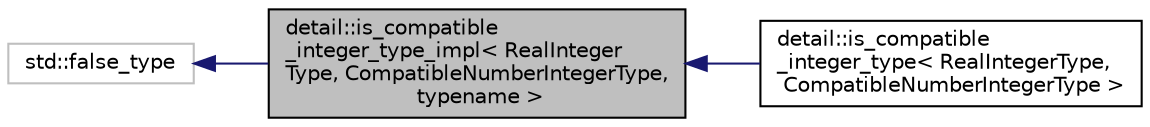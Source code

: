 digraph "detail::is_compatible_integer_type_impl&lt; RealIntegerType, CompatibleNumberIntegerType, typename &gt;"
{
 // LATEX_PDF_SIZE
  edge [fontname="Helvetica",fontsize="10",labelfontname="Helvetica",labelfontsize="10"];
  node [fontname="Helvetica",fontsize="10",shape=record];
  rankdir="LR";
  Node1 [label="detail::is_compatible\l_integer_type_impl\< RealInteger\lType, CompatibleNumberIntegerType,\l typename \>",height=0.2,width=0.4,color="black", fillcolor="grey75", style="filled", fontcolor="black",tooltip=" "];
  Node2 -> Node1 [dir="back",color="midnightblue",fontsize="10",style="solid",fontname="Helvetica"];
  Node2 [label="std::false_type",height=0.2,width=0.4,color="grey75", fillcolor="white", style="filled",tooltip=" "];
  Node1 -> Node3 [dir="back",color="midnightblue",fontsize="10",style="solid",fontname="Helvetica"];
  Node3 [label="detail::is_compatible\l_integer_type\< RealIntegerType,\l CompatibleNumberIntegerType \>",height=0.2,width=0.4,color="black", fillcolor="white", style="filled",URL="$structdetail_1_1is__compatible__integer__type.html",tooltip=" "];
}
